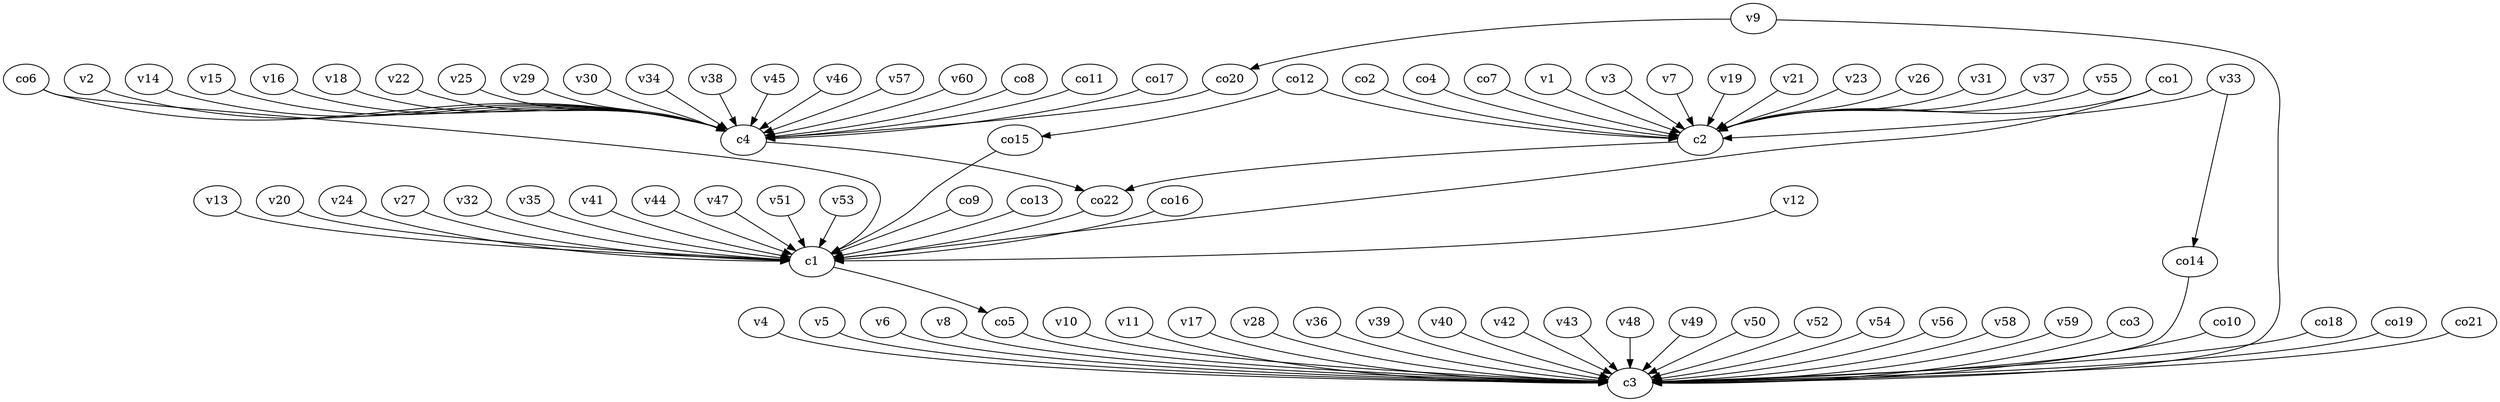 strict digraph  {
c1;
c2;
c3;
c4;
v1;
v2;
v3;
v4;
v5;
v6;
v7;
v8;
v9;
v10;
v11;
v12;
v13;
v14;
v15;
v16;
v17;
v18;
v19;
v20;
v21;
v22;
v23;
v24;
v25;
v26;
v27;
v28;
v29;
v30;
v31;
v32;
v33;
v34;
v35;
v36;
v37;
v38;
v39;
v40;
v41;
v42;
v43;
v44;
v45;
v46;
v47;
v48;
v49;
v50;
v51;
v52;
v53;
v54;
v55;
v56;
v57;
v58;
v59;
v60;
co1;
co2;
co3;
co4;
co5;
co6;
co7;
co8;
co9;
co10;
co11;
co12;
co13;
co14;
co15;
co16;
co17;
co18;
co19;
co20;
co21;
co22;
c1 -> co5  [weight=1];
c2 -> co22  [weight=1];
c4 -> co22  [weight=1];
v1 -> c2  [weight=1];
v2 -> c4  [weight=1];
v3 -> c2  [weight=1];
v4 -> c3  [weight=1];
v5 -> c3  [weight=1];
v6 -> c3  [weight=1];
v7 -> c2  [weight=1];
v8 -> c3  [weight=1];
v9 -> c3  [weight=1];
v9 -> co20  [weight=1];
v10 -> c3  [weight=1];
v11 -> c3  [weight=1];
v12 -> c1  [weight=1];
v13 -> c1  [weight=1];
v14 -> c4  [weight=1];
v15 -> c4  [weight=1];
v16 -> c4  [weight=1];
v17 -> c3  [weight=1];
v18 -> c4  [weight=1];
v19 -> c2  [weight=1];
v20 -> c1  [weight=1];
v21 -> c2  [weight=1];
v22 -> c4  [weight=1];
v23 -> c2  [weight=1];
v24 -> c1  [weight=1];
v25 -> c4  [weight=1];
v26 -> c2  [weight=1];
v27 -> c1  [weight=1];
v28 -> c3  [weight=1];
v29 -> c4  [weight=1];
v30 -> c4  [weight=1];
v31 -> c2  [weight=1];
v32 -> c1  [weight=1];
v33 -> c2  [weight=1];
v33 -> co14  [weight=1];
v34 -> c4  [weight=1];
v35 -> c1  [weight=1];
v36 -> c3  [weight=1];
v37 -> c2  [weight=1];
v38 -> c4  [weight=1];
v39 -> c3  [weight=1];
v40 -> c3  [weight=1];
v41 -> c1  [weight=1];
v42 -> c3  [weight=1];
v43 -> c3  [weight=1];
v44 -> c1  [weight=1];
v45 -> c4  [weight=1];
v46 -> c4  [weight=1];
v47 -> c1  [weight=1];
v48 -> c3  [weight=1];
v49 -> c3  [weight=1];
v50 -> c3  [weight=1];
v51 -> c1  [weight=1];
v52 -> c3  [weight=1];
v53 -> c1  [weight=1];
v54 -> c3  [weight=1];
v55 -> c2  [weight=1];
v56 -> c3  [weight=1];
v57 -> c4  [weight=1];
v58 -> c3  [weight=1];
v59 -> c3  [weight=1];
v60 -> c4  [weight=1];
co1 -> c1  [weight=1];
co1 -> c2  [weight=1];
co2 -> c2  [weight=1];
co3 -> c3  [weight=1];
co4 -> c2  [weight=1];
co5 -> c3  [weight=1];
co6 -> c1  [weight=1];
co6 -> c4  [weight=1];
co7 -> c2  [weight=1];
co8 -> c4  [weight=1];
co9 -> c1  [weight=1];
co10 -> c3  [weight=1];
co11 -> c4  [weight=1];
co12 -> c2  [weight=1];
co12 -> co15  [weight=1];
co13 -> c1  [weight=1];
co14 -> c3  [weight=1];
co15 -> c1  [weight=1];
co16 -> c1  [weight=1];
co17 -> c4  [weight=1];
co18 -> c3  [weight=1];
co19 -> c3  [weight=1];
co20 -> c4  [weight=1];
co21 -> c3  [weight=1];
co22 -> c1  [weight=1];
}
